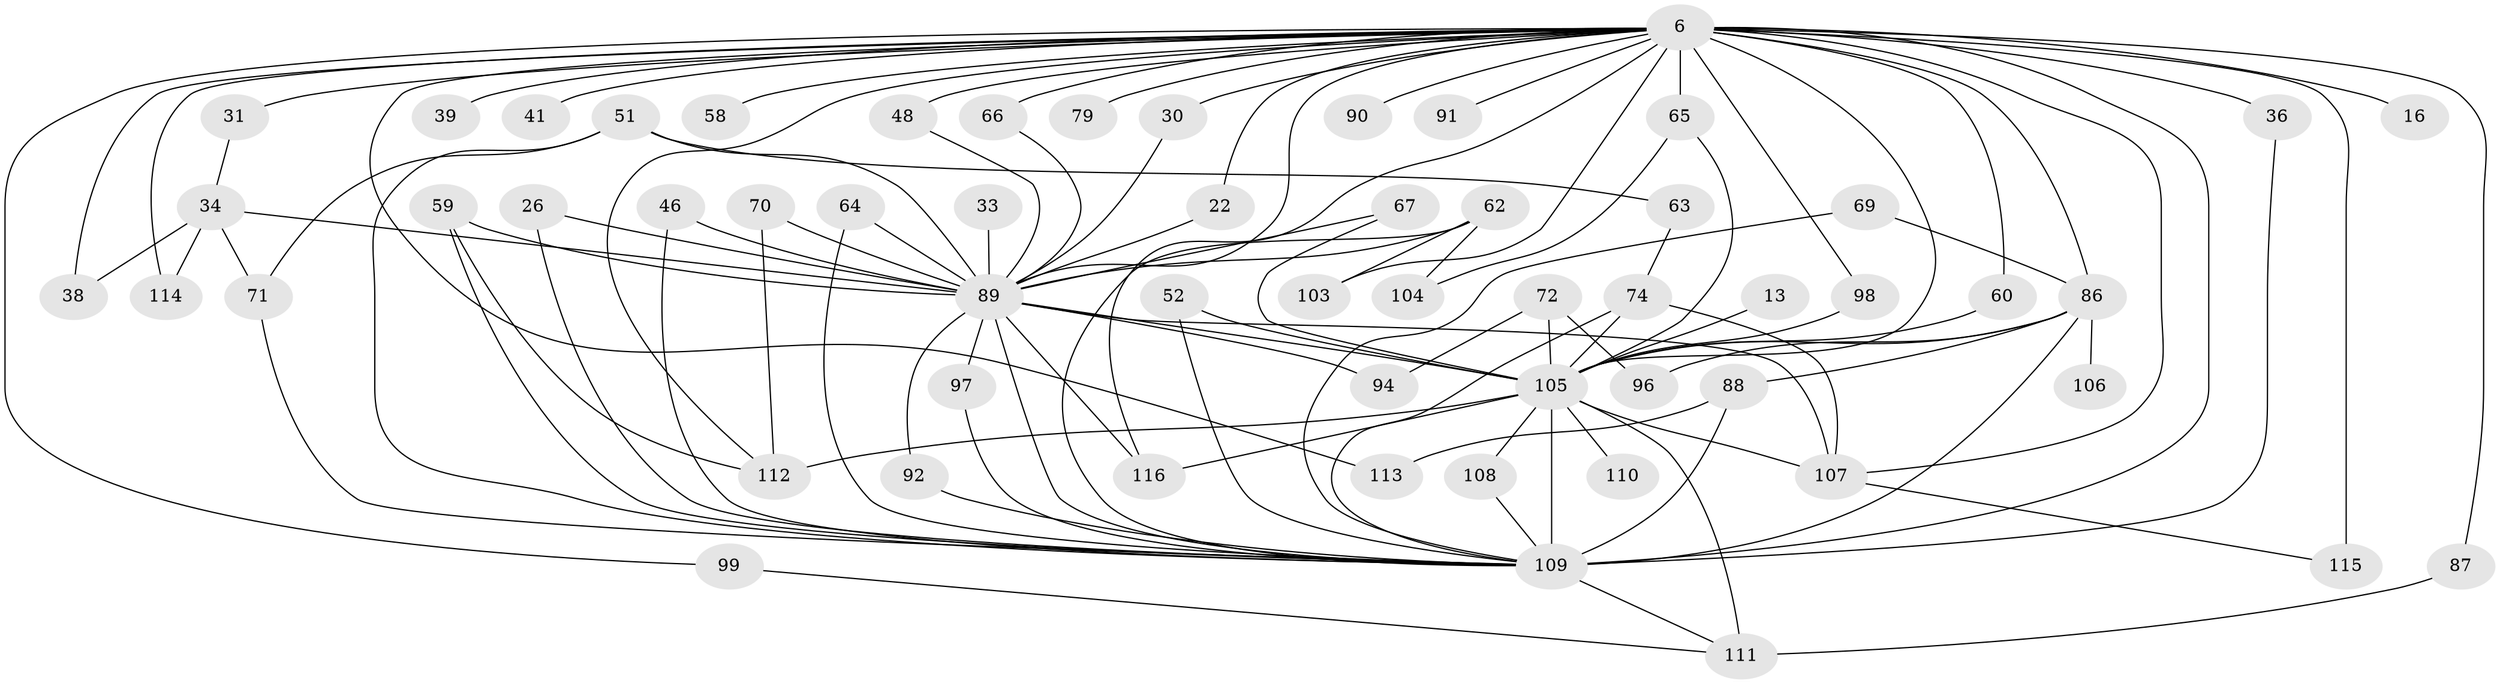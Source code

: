// original degree distribution, {22: 0.008620689655172414, 25: 0.017241379310344827, 17: 0.017241379310344827, 33: 0.008620689655172414, 20: 0.008620689655172414, 28: 0.008620689655172414, 24: 0.008620689655172414, 14: 0.008620689655172414, 5: 0.04310344827586207, 6: 0.017241379310344827, 2: 0.6120689655172413, 4: 0.10344827586206896, 9: 0.008620689655172414, 3: 0.11206896551724138, 7: 0.017241379310344827}
// Generated by graph-tools (version 1.1) at 2025/43/03/09/25 04:43:05]
// undirected, 58 vertices, 107 edges
graph export_dot {
graph [start="1"]
  node [color=gray90,style=filled];
  6 [super="+1+5"];
  13;
  16;
  22;
  26;
  30;
  31;
  33;
  34 [super="+21"];
  36 [super="+18"];
  38;
  39;
  41;
  46;
  48;
  51 [super="+25+37"];
  52;
  58;
  59 [super="+28"];
  60;
  62 [super="+23"];
  63;
  64;
  65 [super="+14"];
  66;
  67;
  69;
  70;
  71 [super="+68"];
  72;
  74 [super="+73"];
  79;
  86 [super="+82"];
  87;
  88 [super="+57"];
  89 [super="+35+9"];
  90;
  91;
  92;
  94;
  96;
  97;
  98;
  99;
  103;
  104;
  105 [super="+47+61+4"];
  106;
  107 [super="+75+102"];
  108;
  109 [super="+76+10"];
  110;
  111 [super="+93"];
  112 [super="+53+101"];
  113;
  114;
  115 [super="+50+95"];
  116 [super="+100"];
  6 -- 16 [weight=2];
  6 -- 30;
  6 -- 36 [weight=2];
  6 -- 58 [weight=2];
  6 -- 79 [weight=2];
  6 -- 91 [weight=2];
  6 -- 98;
  6 -- 114;
  6 -- 90 [weight=2];
  6 -- 38;
  6 -- 103;
  6 -- 41 [weight=2];
  6 -- 113;
  6 -- 115 [weight=3];
  6 -- 116 [weight=2];
  6 -- 65 [weight=2];
  6 -- 66;
  6 -- 22;
  6 -- 86 [weight=5];
  6 -- 87;
  6 -- 31;
  6 -- 99;
  6 -- 39;
  6 -- 48;
  6 -- 60;
  6 -- 89 [weight=7];
  6 -- 107 [weight=2];
  6 -- 109 [weight=9];
  6 -- 105 [weight=7];
  6 -- 112 [weight=3];
  13 -- 105 [weight=2];
  22 -- 89;
  26 -- 109;
  26 -- 89;
  30 -- 89;
  31 -- 34;
  33 -- 89;
  34 -- 114;
  34 -- 38;
  34 -- 71;
  34 -- 89 [weight=3];
  36 -- 109;
  46 -- 109;
  46 -- 89;
  48 -- 89;
  51 -- 63;
  51 -- 71;
  51 -- 109;
  51 -- 89 [weight=5];
  52 -- 109;
  52 -- 105;
  59 -- 109;
  59 -- 112;
  59 -- 89;
  60 -- 105;
  62 -- 104;
  62 -- 103;
  62 -- 109;
  62 -- 89 [weight=2];
  63 -- 74;
  64 -- 109;
  64 -- 89;
  65 -- 104;
  65 -- 105;
  66 -- 89;
  67 -- 105;
  67 -- 89;
  69 -- 109;
  69 -- 86;
  70 -- 112;
  70 -- 89;
  71 -- 109;
  72 -- 94;
  72 -- 96;
  72 -- 105 [weight=2];
  74 -- 107 [weight=2];
  74 -- 105 [weight=3];
  74 -- 109;
  86 -- 96;
  86 -- 105 [weight=4];
  86 -- 106 [weight=2];
  86 -- 109 [weight=2];
  86 -- 88 [weight=2];
  87 -- 111;
  88 -- 113;
  88 -- 109;
  89 -- 105 [weight=7];
  89 -- 92;
  89 -- 94;
  89 -- 97;
  89 -- 109 [weight=7];
  89 -- 116;
  89 -- 107 [weight=4];
  92 -- 109;
  97 -- 109;
  98 -- 105;
  99 -- 111;
  105 -- 109 [weight=9];
  105 -- 110 [weight=2];
  105 -- 108;
  105 -- 111 [weight=3];
  105 -- 112 [weight=6];
  105 -- 116;
  105 -- 107;
  107 -- 115;
  108 -- 109;
  109 -- 111;
}
